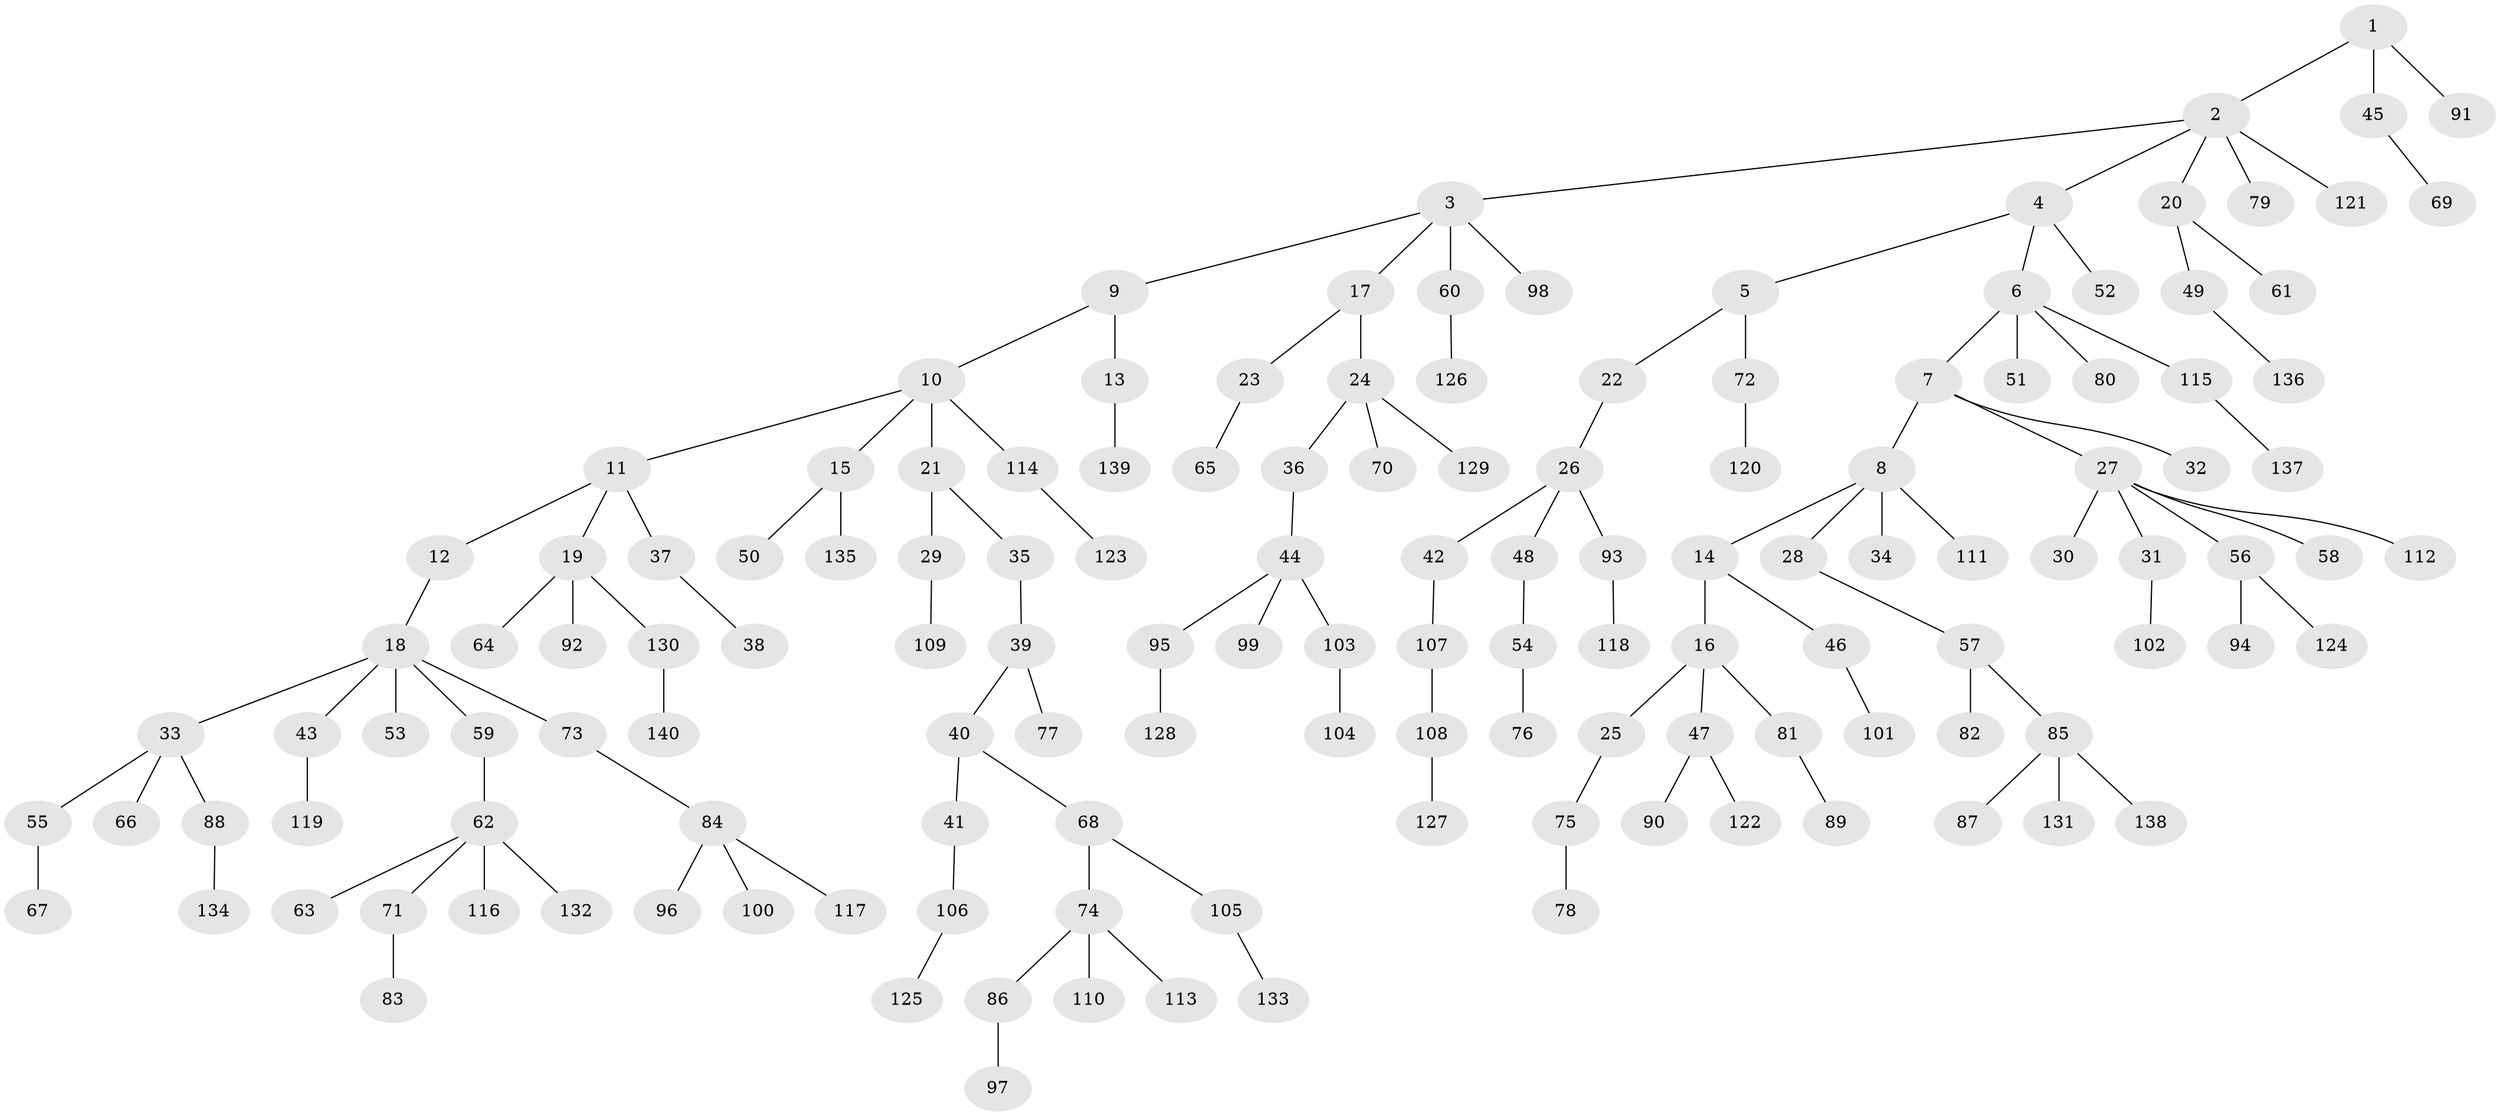 // coarse degree distribution, {3: 0.16326530612244897, 5: 0.04081632653061224, 4: 0.061224489795918366, 6: 0.030612244897959183, 1: 0.5510204081632653, 2: 0.15306122448979592}
// Generated by graph-tools (version 1.1) at 2025/52/02/27/25 19:52:12]
// undirected, 140 vertices, 139 edges
graph export_dot {
graph [start="1"]
  node [color=gray90,style=filled];
  1;
  2;
  3;
  4;
  5;
  6;
  7;
  8;
  9;
  10;
  11;
  12;
  13;
  14;
  15;
  16;
  17;
  18;
  19;
  20;
  21;
  22;
  23;
  24;
  25;
  26;
  27;
  28;
  29;
  30;
  31;
  32;
  33;
  34;
  35;
  36;
  37;
  38;
  39;
  40;
  41;
  42;
  43;
  44;
  45;
  46;
  47;
  48;
  49;
  50;
  51;
  52;
  53;
  54;
  55;
  56;
  57;
  58;
  59;
  60;
  61;
  62;
  63;
  64;
  65;
  66;
  67;
  68;
  69;
  70;
  71;
  72;
  73;
  74;
  75;
  76;
  77;
  78;
  79;
  80;
  81;
  82;
  83;
  84;
  85;
  86;
  87;
  88;
  89;
  90;
  91;
  92;
  93;
  94;
  95;
  96;
  97;
  98;
  99;
  100;
  101;
  102;
  103;
  104;
  105;
  106;
  107;
  108;
  109;
  110;
  111;
  112;
  113;
  114;
  115;
  116;
  117;
  118;
  119;
  120;
  121;
  122;
  123;
  124;
  125;
  126;
  127;
  128;
  129;
  130;
  131;
  132;
  133;
  134;
  135;
  136;
  137;
  138;
  139;
  140;
  1 -- 2;
  1 -- 45;
  1 -- 91;
  2 -- 3;
  2 -- 4;
  2 -- 20;
  2 -- 79;
  2 -- 121;
  3 -- 9;
  3 -- 17;
  3 -- 60;
  3 -- 98;
  4 -- 5;
  4 -- 6;
  4 -- 52;
  5 -- 22;
  5 -- 72;
  6 -- 7;
  6 -- 51;
  6 -- 80;
  6 -- 115;
  7 -- 8;
  7 -- 27;
  7 -- 32;
  8 -- 14;
  8 -- 28;
  8 -- 34;
  8 -- 111;
  9 -- 10;
  9 -- 13;
  10 -- 11;
  10 -- 15;
  10 -- 21;
  10 -- 114;
  11 -- 12;
  11 -- 19;
  11 -- 37;
  12 -- 18;
  13 -- 139;
  14 -- 16;
  14 -- 46;
  15 -- 50;
  15 -- 135;
  16 -- 25;
  16 -- 47;
  16 -- 81;
  17 -- 23;
  17 -- 24;
  18 -- 33;
  18 -- 43;
  18 -- 53;
  18 -- 59;
  18 -- 73;
  19 -- 64;
  19 -- 92;
  19 -- 130;
  20 -- 49;
  20 -- 61;
  21 -- 29;
  21 -- 35;
  22 -- 26;
  23 -- 65;
  24 -- 36;
  24 -- 70;
  24 -- 129;
  25 -- 75;
  26 -- 42;
  26 -- 48;
  26 -- 93;
  27 -- 30;
  27 -- 31;
  27 -- 56;
  27 -- 58;
  27 -- 112;
  28 -- 57;
  29 -- 109;
  31 -- 102;
  33 -- 55;
  33 -- 66;
  33 -- 88;
  35 -- 39;
  36 -- 44;
  37 -- 38;
  39 -- 40;
  39 -- 77;
  40 -- 41;
  40 -- 68;
  41 -- 106;
  42 -- 107;
  43 -- 119;
  44 -- 95;
  44 -- 99;
  44 -- 103;
  45 -- 69;
  46 -- 101;
  47 -- 90;
  47 -- 122;
  48 -- 54;
  49 -- 136;
  54 -- 76;
  55 -- 67;
  56 -- 94;
  56 -- 124;
  57 -- 82;
  57 -- 85;
  59 -- 62;
  60 -- 126;
  62 -- 63;
  62 -- 71;
  62 -- 116;
  62 -- 132;
  68 -- 74;
  68 -- 105;
  71 -- 83;
  72 -- 120;
  73 -- 84;
  74 -- 86;
  74 -- 110;
  74 -- 113;
  75 -- 78;
  81 -- 89;
  84 -- 96;
  84 -- 100;
  84 -- 117;
  85 -- 87;
  85 -- 131;
  85 -- 138;
  86 -- 97;
  88 -- 134;
  93 -- 118;
  95 -- 128;
  103 -- 104;
  105 -- 133;
  106 -- 125;
  107 -- 108;
  108 -- 127;
  114 -- 123;
  115 -- 137;
  130 -- 140;
}
